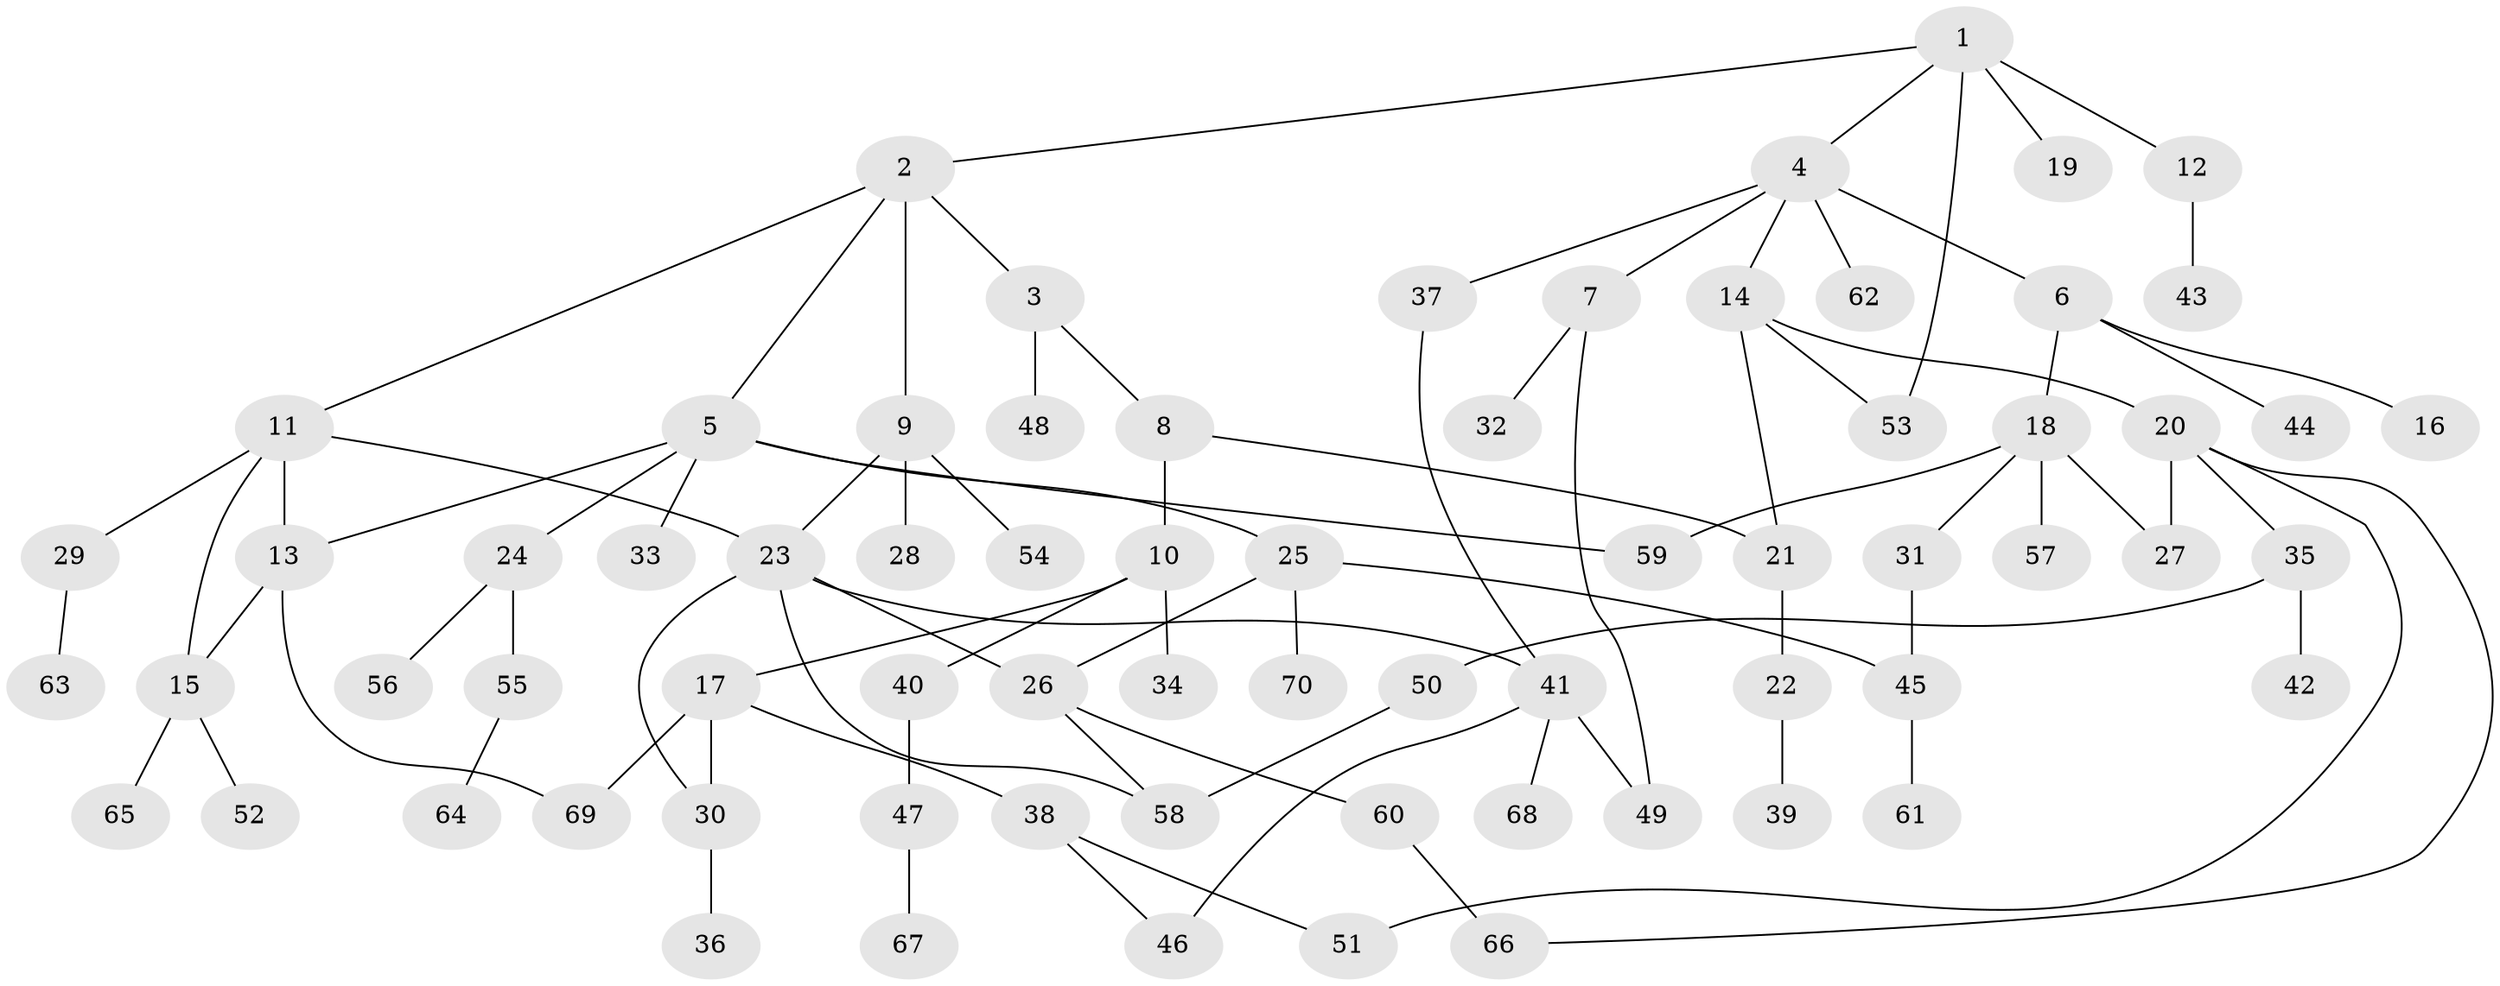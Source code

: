 // coarse degree distribution, {4: 0.14285714285714285, 8: 0.02857142857142857, 2: 0.2571428571428571, 5: 0.11428571428571428, 3: 0.2, 1: 0.22857142857142856, 7: 0.02857142857142857}
// Generated by graph-tools (version 1.1) at 2025/49/03/04/25 22:49:05]
// undirected, 70 vertices, 87 edges
graph export_dot {
  node [color=gray90,style=filled];
  1;
  2;
  3;
  4;
  5;
  6;
  7;
  8;
  9;
  10;
  11;
  12;
  13;
  14;
  15;
  16;
  17;
  18;
  19;
  20;
  21;
  22;
  23;
  24;
  25;
  26;
  27;
  28;
  29;
  30;
  31;
  32;
  33;
  34;
  35;
  36;
  37;
  38;
  39;
  40;
  41;
  42;
  43;
  44;
  45;
  46;
  47;
  48;
  49;
  50;
  51;
  52;
  53;
  54;
  55;
  56;
  57;
  58;
  59;
  60;
  61;
  62;
  63;
  64;
  65;
  66;
  67;
  68;
  69;
  70;
  1 -- 2;
  1 -- 4;
  1 -- 12;
  1 -- 19;
  1 -- 53;
  2 -- 3;
  2 -- 5;
  2 -- 9;
  2 -- 11;
  3 -- 8;
  3 -- 48;
  4 -- 6;
  4 -- 7;
  4 -- 14;
  4 -- 37;
  4 -- 62;
  5 -- 13;
  5 -- 24;
  5 -- 25;
  5 -- 33;
  5 -- 59;
  6 -- 16;
  6 -- 18;
  6 -- 44;
  7 -- 32;
  7 -- 49;
  8 -- 10;
  8 -- 21;
  9 -- 28;
  9 -- 54;
  9 -- 23;
  10 -- 17;
  10 -- 34;
  10 -- 40;
  11 -- 15;
  11 -- 23;
  11 -- 29;
  11 -- 13;
  12 -- 43;
  13 -- 15;
  13 -- 69;
  14 -- 20;
  14 -- 21;
  14 -- 53;
  15 -- 52;
  15 -- 65;
  17 -- 30;
  17 -- 38;
  17 -- 69;
  18 -- 31;
  18 -- 57;
  18 -- 59;
  18 -- 27;
  20 -- 27;
  20 -- 35;
  20 -- 66;
  20 -- 51;
  21 -- 22;
  22 -- 39;
  23 -- 26;
  23 -- 58;
  23 -- 41;
  23 -- 30;
  24 -- 55;
  24 -- 56;
  25 -- 45;
  25 -- 70;
  25 -- 26;
  26 -- 60;
  26 -- 58;
  29 -- 63;
  30 -- 36;
  31 -- 45;
  35 -- 42;
  35 -- 50;
  37 -- 41;
  38 -- 51;
  38 -- 46;
  40 -- 47;
  41 -- 46;
  41 -- 49;
  41 -- 68;
  45 -- 61;
  47 -- 67;
  50 -- 58;
  55 -- 64;
  60 -- 66;
}
